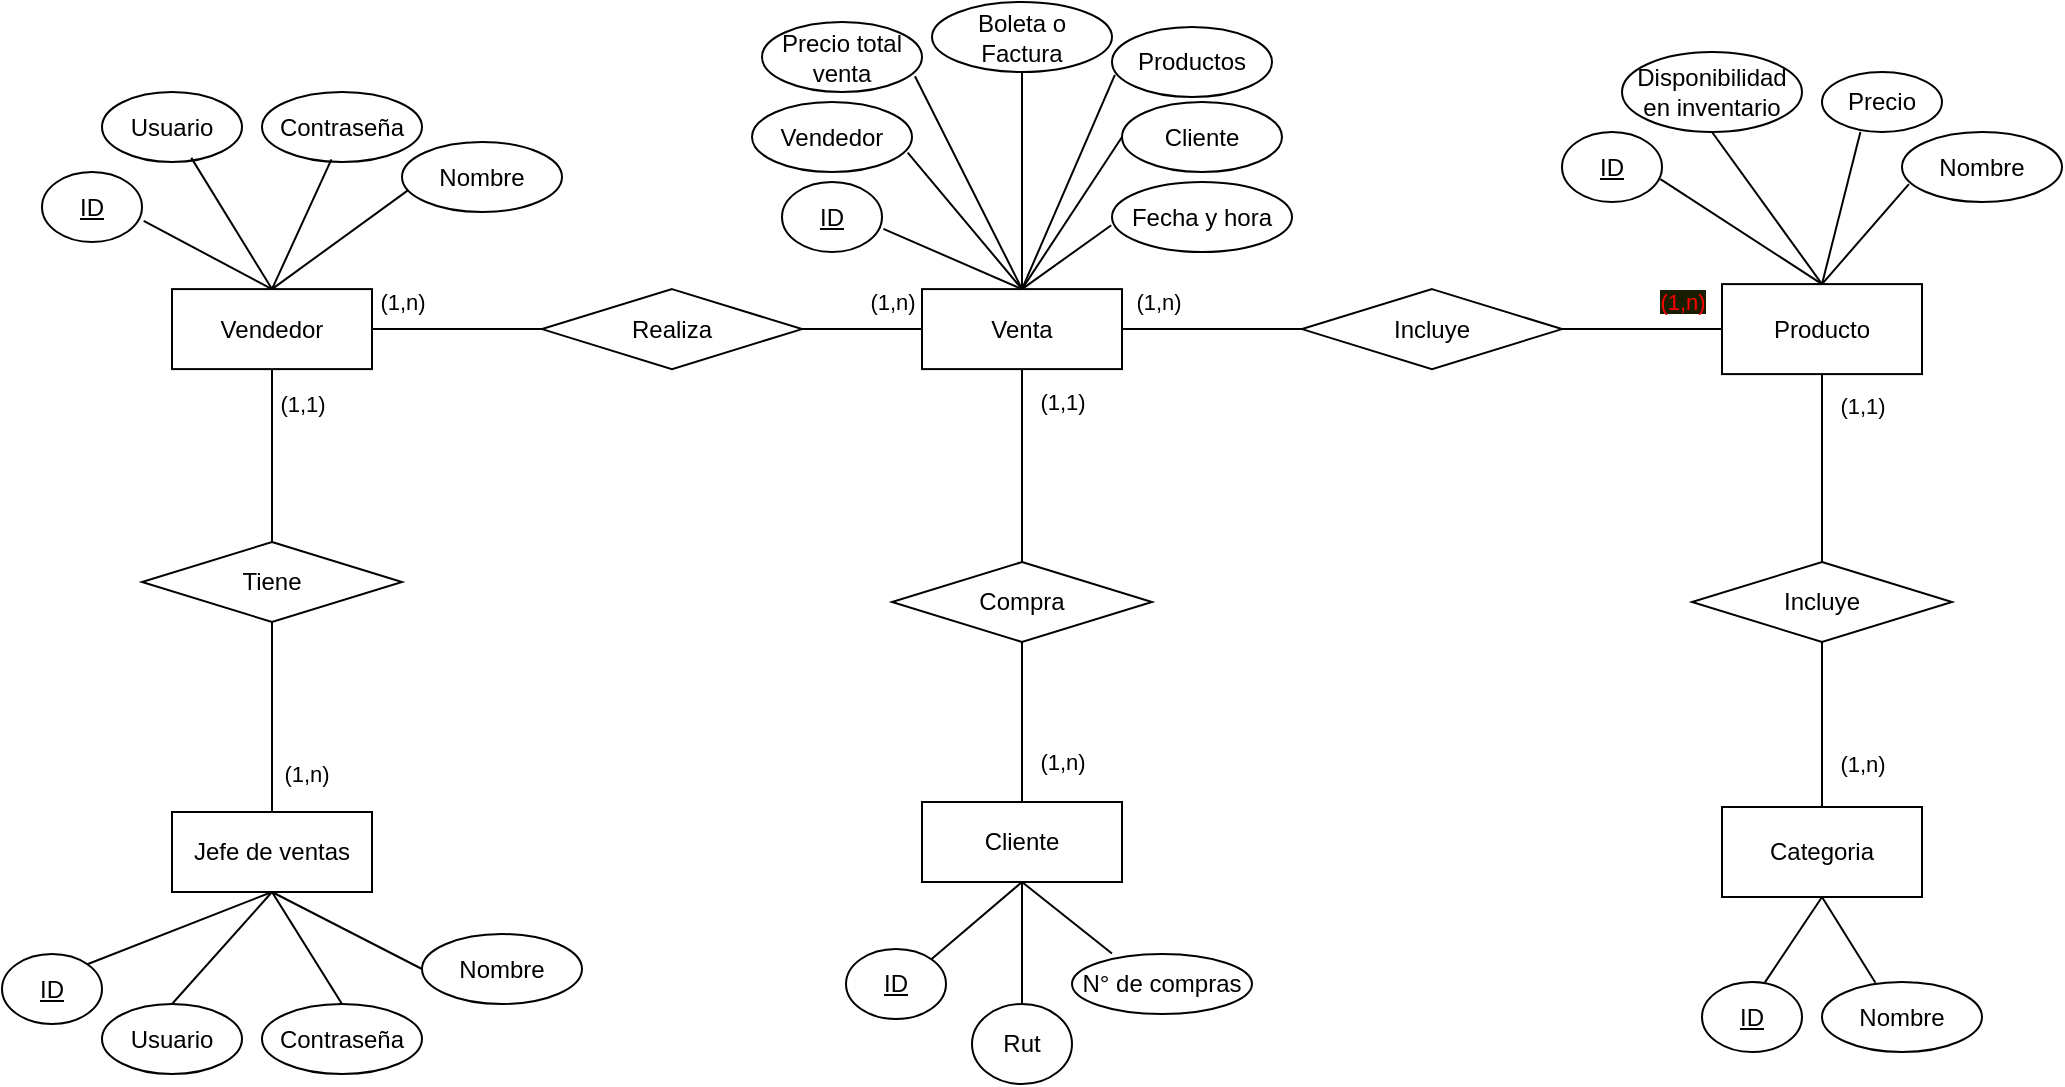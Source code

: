 <mxfile version="21.3.3" type="device">
  <diagram name="Page-1" id="74e2e168-ea6b-b213-b513-2b3c1d86103e">
    <mxGraphModel dx="1509" dy="785" grid="1" gridSize="10" guides="1" tooltips="1" connect="1" arrows="1" fold="1" page="1" pageScale="1" pageWidth="1100" pageHeight="850" background="none" math="0" shadow="0">
      <root>
        <mxCell id="0" />
        <mxCell id="1" parent="0" />
        <mxCell id="Qo5TcCkdi5H7ZfwQuHz0-1" value="Vendedor" style="rounded=0;whiteSpace=wrap;html=1;" parent="1" vertex="1">
          <mxGeometry x="125" y="193.55" width="100" height="40" as="geometry" />
        </mxCell>
        <mxCell id="Qo5TcCkdi5H7ZfwQuHz0-2" value="&lt;div&gt;Jefe de ventas&lt;/div&gt;" style="rounded=0;whiteSpace=wrap;html=1;" parent="1" vertex="1">
          <mxGeometry x="125" y="455" width="100" height="40" as="geometry" />
        </mxCell>
        <mxCell id="Qo5TcCkdi5H7ZfwQuHz0-3" value="Producto" style="rounded=0;whiteSpace=wrap;html=1;" parent="1" vertex="1">
          <mxGeometry x="900" y="191.05" width="100" height="45" as="geometry" />
        </mxCell>
        <mxCell id="Qo5TcCkdi5H7ZfwQuHz0-6" value="Venta" style="rounded=0;whiteSpace=wrap;html=1;" parent="1" vertex="1">
          <mxGeometry x="500" y="193.55" width="100" height="40" as="geometry" />
        </mxCell>
        <mxCell id="Qo5TcCkdi5H7ZfwQuHz0-8" value="Cliente" style="rounded=0;whiteSpace=wrap;html=1;" parent="1" vertex="1">
          <mxGeometry x="500" y="450" width="100" height="40" as="geometry" />
        </mxCell>
        <mxCell id="Qo5TcCkdi5H7ZfwQuHz0-9" value="" style="endArrow=none;html=1;rounded=0;entryX=1;entryY=0.5;entryDx=0;entryDy=0;exitX=0;exitY=0.5;exitDx=0;exitDy=0;" parent="1" source="Qo5TcCkdi5H7ZfwQuHz0-20" target="Qo5TcCkdi5H7ZfwQuHz0-1" edge="1">
          <mxGeometry width="50" height="50" relative="1" as="geometry">
            <mxPoint x="230" y="435" as="sourcePoint" />
            <mxPoint x="620" y="435" as="targetPoint" />
          </mxGeometry>
        </mxCell>
        <mxCell id="Qo5TcCkdi5H7ZfwQuHz0-91" value="(1,n)" style="edgeLabel;html=1;align=center;verticalAlign=middle;resizable=0;points=[];" parent="Qo5TcCkdi5H7ZfwQuHz0-9" vertex="1" connectable="0">
          <mxGeometry x="0.798" y="-2" relative="1" as="geometry">
            <mxPoint x="6" y="-12" as="offset" />
          </mxGeometry>
        </mxCell>
        <mxCell id="Qo5TcCkdi5H7ZfwQuHz0-11" value="" style="endArrow=none;html=1;rounded=0;exitX=0.5;exitY=0;exitDx=0;exitDy=0;entryX=0.5;entryY=1;entryDx=0;entryDy=0;" parent="1" source="Qo5TcCkdi5H7ZfwQuHz0-13" target="Qo5TcCkdi5H7ZfwQuHz0-1" edge="1">
          <mxGeometry width="50" height="50" relative="1" as="geometry">
            <mxPoint x="210" y="425" as="sourcePoint" />
            <mxPoint x="180" y="310" as="targetPoint" />
          </mxGeometry>
        </mxCell>
        <mxCell id="Qo5TcCkdi5H7ZfwQuHz0-94" value="(1,1)" style="edgeLabel;html=1;align=center;verticalAlign=middle;resizable=0;points=[];" parent="Qo5TcCkdi5H7ZfwQuHz0-11" vertex="1" connectable="0">
          <mxGeometry x="0.605" y="-3" relative="1" as="geometry">
            <mxPoint x="12" as="offset" />
          </mxGeometry>
        </mxCell>
        <mxCell id="zIO-TWlo7L_6RzzPlGAj-1" style="edgeStyle=orthogonalEdgeStyle;rounded=0;orthogonalLoop=1;jettySize=auto;html=1;exitX=0.5;exitY=1;exitDx=0;exitDy=0;entryX=0.5;entryY=0;entryDx=0;entryDy=0;strokeColor=none;" edge="1" parent="1" source="Qo5TcCkdi5H7ZfwQuHz0-13" target="Qo5TcCkdi5H7ZfwQuHz0-2">
          <mxGeometry relative="1" as="geometry" />
        </mxCell>
        <mxCell id="Qo5TcCkdi5H7ZfwQuHz0-13" value="Tiene" style="rhombus;whiteSpace=wrap;html=1;" parent="1" vertex="1">
          <mxGeometry x="110" y="320" width="130" height="40" as="geometry" />
        </mxCell>
        <mxCell id="Qo5TcCkdi5H7ZfwQuHz0-12" value="Compra" style="rhombus;whiteSpace=wrap;html=1;" parent="1" vertex="1">
          <mxGeometry x="485" y="330" width="130" height="40" as="geometry" />
        </mxCell>
        <mxCell id="Qo5TcCkdi5H7ZfwQuHz0-22" value="" style="endArrow=none;html=1;rounded=0;entryX=1;entryY=0.5;entryDx=0;entryDy=0;exitX=0;exitY=0.5;exitDx=0;exitDy=0;" parent="1" source="Qo5TcCkdi5H7ZfwQuHz0-6" target="Qo5TcCkdi5H7ZfwQuHz0-20" edge="1">
          <mxGeometry width="50" height="50" relative="1" as="geometry">
            <mxPoint x="500" y="455" as="sourcePoint" />
            <mxPoint x="280" y="455" as="targetPoint" />
          </mxGeometry>
        </mxCell>
        <mxCell id="Qo5TcCkdi5H7ZfwQuHz0-20" value="Realiza" style="rhombus;whiteSpace=wrap;html=1;" parent="1" vertex="1">
          <mxGeometry x="310" y="193.55" width="130" height="40" as="geometry" />
        </mxCell>
        <mxCell id="Qo5TcCkdi5H7ZfwQuHz0-23" value="" style="endArrow=none;html=1;rounded=0;exitX=0;exitY=0.5;exitDx=0;exitDy=0;entryX=1;entryY=0.5;entryDx=0;entryDy=0;" parent="1" source="Qo5TcCkdi5H7ZfwQuHz0-24" target="Qo5TcCkdi5H7ZfwQuHz0-6" edge="1">
          <mxGeometry width="50" height="50" relative="1" as="geometry">
            <mxPoint x="240" y="685" as="sourcePoint" />
            <mxPoint x="240" y="485" as="targetPoint" />
          </mxGeometry>
        </mxCell>
        <mxCell id="Qo5TcCkdi5H7ZfwQuHz0-97" value="(1,n)" style="edgeLabel;html=1;align=center;verticalAlign=middle;resizable=0;points=[];" parent="Qo5TcCkdi5H7ZfwQuHz0-23" vertex="1" connectable="0">
          <mxGeometry x="0.342" y="1" relative="1" as="geometry">
            <mxPoint x="-12" y="-15" as="offset" />
          </mxGeometry>
        </mxCell>
        <mxCell id="Qo5TcCkdi5H7ZfwQuHz0-26" value="" style="endArrow=none;html=1;rounded=0;exitX=0;exitY=0.5;exitDx=0;exitDy=0;entryX=1;entryY=0.5;entryDx=0;entryDy=0;" parent="1" source="Qo5TcCkdi5H7ZfwQuHz0-3" target="Qo5TcCkdi5H7ZfwQuHz0-24" edge="1">
          <mxGeometry width="50" height="50" relative="1" as="geometry">
            <mxPoint x="860" y="212.5" as="sourcePoint" />
            <mxPoint x="820" y="212.5" as="targetPoint" />
          </mxGeometry>
        </mxCell>
        <mxCell id="Qo5TcCkdi5H7ZfwQuHz0-98" value="&lt;font color=&quot;#ff0000&quot;&gt;&lt;span style=&quot;background-color: rgb(25, 29, 2);&quot;&gt;(1,n)&lt;/span&gt;&lt;/font&gt;" style="edgeLabel;html=1;align=center;verticalAlign=middle;resizable=0;points=[];" parent="Qo5TcCkdi5H7ZfwQuHz0-26" vertex="1" connectable="0">
          <mxGeometry x="0.359" y="1" relative="1" as="geometry">
            <mxPoint x="34" y="-15" as="offset" />
          </mxGeometry>
        </mxCell>
        <mxCell id="Qo5TcCkdi5H7ZfwQuHz0-24" value="Incluye" style="rhombus;whiteSpace=wrap;html=1;" parent="1" vertex="1">
          <mxGeometry x="690" y="193.55" width="130" height="40" as="geometry" />
        </mxCell>
        <mxCell id="Qo5TcCkdi5H7ZfwQuHz0-27" value="&lt;u&gt;ID&lt;/u&gt;" style="ellipse;whiteSpace=wrap;html=1;" parent="1" vertex="1">
          <mxGeometry x="60" y="135" width="50" height="35" as="geometry" />
        </mxCell>
        <mxCell id="Qo5TcCkdi5H7ZfwQuHz0-28" value="Usuario" style="ellipse;whiteSpace=wrap;html=1;" parent="1" vertex="1">
          <mxGeometry x="90" y="95" width="70" height="35" as="geometry" />
        </mxCell>
        <mxCell id="Qo5TcCkdi5H7ZfwQuHz0-29" value="Nombre" style="ellipse;whiteSpace=wrap;html=1;" parent="1" vertex="1">
          <mxGeometry x="240" y="120" width="80" height="35" as="geometry" />
        </mxCell>
        <mxCell id="Qo5TcCkdi5H7ZfwQuHz0-30" value="Contraseña" style="ellipse;whiteSpace=wrap;html=1;" parent="1" vertex="1">
          <mxGeometry x="170" y="95" width="80" height="35" as="geometry" />
        </mxCell>
        <mxCell id="Qo5TcCkdi5H7ZfwQuHz0-31" value="" style="endArrow=none;html=1;rounded=0;exitX=0.5;exitY=0;exitDx=0;exitDy=0;entryX=1.017;entryY=0.699;entryDx=0;entryDy=0;entryPerimeter=0;" parent="1" source="Qo5TcCkdi5H7ZfwQuHz0-1" target="Qo5TcCkdi5H7ZfwQuHz0-27" edge="1">
          <mxGeometry width="50" height="50" relative="1" as="geometry">
            <mxPoint x="150" y="280" as="sourcePoint" />
            <mxPoint x="110" y="220" as="targetPoint" />
          </mxGeometry>
        </mxCell>
        <mxCell id="Qo5TcCkdi5H7ZfwQuHz0-32" value="" style="endArrow=none;html=1;rounded=0;exitX=0.5;exitY=0;exitDx=0;exitDy=0;entryX=0.638;entryY=0.941;entryDx=0;entryDy=0;entryPerimeter=0;" parent="1" source="Qo5TcCkdi5H7ZfwQuHz0-1" target="Qo5TcCkdi5H7ZfwQuHz0-28" edge="1">
          <mxGeometry width="50" height="50" relative="1" as="geometry">
            <mxPoint x="240" y="205" as="sourcePoint" />
            <mxPoint x="141" y="184" as="targetPoint" />
          </mxGeometry>
        </mxCell>
        <mxCell id="Qo5TcCkdi5H7ZfwQuHz0-33" value="" style="endArrow=none;html=1;rounded=0;exitX=0.5;exitY=0;exitDx=0;exitDy=0;entryX=0.434;entryY=0.963;entryDx=0;entryDy=0;entryPerimeter=0;" parent="1" source="Qo5TcCkdi5H7ZfwQuHz0-1" target="Qo5TcCkdi5H7ZfwQuHz0-30" edge="1">
          <mxGeometry width="50" height="50" relative="1" as="geometry">
            <mxPoint x="240" y="205" as="sourcePoint" />
            <mxPoint x="185" y="153" as="targetPoint" />
          </mxGeometry>
        </mxCell>
        <mxCell id="Qo5TcCkdi5H7ZfwQuHz0-34" value="" style="endArrow=none;html=1;rounded=0;entryX=0.5;entryY=0;entryDx=0;entryDy=0;exitX=0.039;exitY=0.687;exitDx=0;exitDy=0;exitPerimeter=0;" parent="1" source="Qo5TcCkdi5H7ZfwQuHz0-29" target="Qo5TcCkdi5H7ZfwQuHz0-1" edge="1">
          <mxGeometry width="50" height="50" relative="1" as="geometry">
            <mxPoint x="240" y="150" as="sourcePoint" />
            <mxPoint x="195" y="163" as="targetPoint" />
          </mxGeometry>
        </mxCell>
        <mxCell id="Qo5TcCkdi5H7ZfwQuHz0-39" value="&lt;u&gt;ID&lt;/u&gt;" style="ellipse;whiteSpace=wrap;html=1;" parent="1" vertex="1">
          <mxGeometry x="40" y="526" width="50" height="35" as="geometry" />
        </mxCell>
        <mxCell id="Qo5TcCkdi5H7ZfwQuHz0-40" value="Usuario" style="ellipse;whiteSpace=wrap;html=1;" parent="1" vertex="1">
          <mxGeometry x="90" y="551" width="70" height="35" as="geometry" />
        </mxCell>
        <mxCell id="Qo5TcCkdi5H7ZfwQuHz0-41" value="Nombre" style="ellipse;whiteSpace=wrap;html=1;" parent="1" vertex="1">
          <mxGeometry x="250" y="516" width="80" height="35" as="geometry" />
        </mxCell>
        <mxCell id="Qo5TcCkdi5H7ZfwQuHz0-42" value="Contraseña" style="ellipse;whiteSpace=wrap;html=1;" parent="1" vertex="1">
          <mxGeometry x="170" y="551" width="80" height="35" as="geometry" />
        </mxCell>
        <mxCell id="Qo5TcCkdi5H7ZfwQuHz0-43" value="" style="endArrow=none;html=1;rounded=0;entryX=0.5;entryY=1;entryDx=0;entryDy=0;exitX=0;exitY=0.5;exitDx=0;exitDy=0;" parent="1" source="Qo5TcCkdi5H7ZfwQuHz0-41" target="Qo5TcCkdi5H7ZfwQuHz0-2" edge="1">
          <mxGeometry width="50" height="50" relative="1" as="geometry">
            <mxPoint x="250" y="533.5" as="sourcePoint" />
            <mxPoint x="470" y="446" as="targetPoint" />
          </mxGeometry>
        </mxCell>
        <mxCell id="Qo5TcCkdi5H7ZfwQuHz0-44" value="" style="endArrow=none;html=1;rounded=0;entryX=0.5;entryY=1;entryDx=0;entryDy=0;exitX=0.5;exitY=0;exitDx=0;exitDy=0;" parent="1" source="Qo5TcCkdi5H7ZfwQuHz0-42" target="Qo5TcCkdi5H7ZfwQuHz0-2" edge="1">
          <mxGeometry width="50" height="50" relative="1" as="geometry">
            <mxPoint x="271" y="531" as="sourcePoint" />
            <mxPoint x="190" y="511" as="targetPoint" />
          </mxGeometry>
        </mxCell>
        <mxCell id="Qo5TcCkdi5H7ZfwQuHz0-45" value="" style="endArrow=none;html=1;rounded=0;entryX=0.5;entryY=1;entryDx=0;entryDy=0;exitX=0.5;exitY=0;exitDx=0;exitDy=0;" parent="1" source="Qo5TcCkdi5H7ZfwQuHz0-40" target="Qo5TcCkdi5H7ZfwQuHz0-2" edge="1">
          <mxGeometry width="50" height="50" relative="1" as="geometry">
            <mxPoint x="281" y="541" as="sourcePoint" />
            <mxPoint x="200" y="521" as="targetPoint" />
          </mxGeometry>
        </mxCell>
        <mxCell id="Qo5TcCkdi5H7ZfwQuHz0-46" value="" style="endArrow=none;html=1;rounded=0;entryX=0.5;entryY=1;entryDx=0;entryDy=0;exitX=1;exitY=0;exitDx=0;exitDy=0;" parent="1" source="Qo5TcCkdi5H7ZfwQuHz0-39" target="Qo5TcCkdi5H7ZfwQuHz0-2" edge="1">
          <mxGeometry width="50" height="50" relative="1" as="geometry">
            <mxPoint x="291" y="551" as="sourcePoint" />
            <mxPoint x="210" y="531" as="targetPoint" />
          </mxGeometry>
        </mxCell>
        <mxCell id="Qo5TcCkdi5H7ZfwQuHz0-47" value="Precio total venta" style="ellipse;whiteSpace=wrap;html=1;" parent="1" vertex="1">
          <mxGeometry x="420" y="60" width="80" height="35" as="geometry" />
        </mxCell>
        <mxCell id="Qo5TcCkdi5H7ZfwQuHz0-48" value="Vendedor" style="ellipse;whiteSpace=wrap;html=1;" parent="1" vertex="1">
          <mxGeometry x="415" y="100" width="80" height="35" as="geometry" />
        </mxCell>
        <mxCell id="Qo5TcCkdi5H7ZfwQuHz0-49" value="Cliente" style="ellipse;whiteSpace=wrap;html=1;" parent="1" vertex="1">
          <mxGeometry x="600" y="100" width="80" height="35" as="geometry" />
        </mxCell>
        <mxCell id="Qo5TcCkdi5H7ZfwQuHz0-50" value="Fecha y hora" style="ellipse;whiteSpace=wrap;html=1;" parent="1" vertex="1">
          <mxGeometry x="595" y="140" width="90" height="35" as="geometry" />
        </mxCell>
        <mxCell id="Qo5TcCkdi5H7ZfwQuHz0-51" value="&lt;u&gt;ID&lt;/u&gt;" style="ellipse;whiteSpace=wrap;html=1;" parent="1" vertex="1">
          <mxGeometry x="430" y="140" width="50" height="35" as="geometry" />
        </mxCell>
        <mxCell id="Qo5TcCkdi5H7ZfwQuHz0-58" value="Productos" style="ellipse;whiteSpace=wrap;html=1;" parent="1" vertex="1">
          <mxGeometry x="595" y="62.5" width="80" height="35" as="geometry" />
        </mxCell>
        <mxCell id="Qo5TcCkdi5H7ZfwQuHz0-64" value="Boleta o Factura" style="ellipse;whiteSpace=wrap;html=1;" parent="1" vertex="1">
          <mxGeometry x="505" y="50" width="90" height="35" as="geometry" />
        </mxCell>
        <mxCell id="Qo5TcCkdi5H7ZfwQuHz0-78" value="&lt;u&gt;ID&lt;/u&gt;" style="ellipse;whiteSpace=wrap;html=1;" parent="1" vertex="1">
          <mxGeometry x="820" y="115.0" width="50" height="35" as="geometry" />
        </mxCell>
        <mxCell id="Qo5TcCkdi5H7ZfwQuHz0-79" value="Disponibilidad en inventario" style="ellipse;whiteSpace=wrap;html=1;" parent="1" vertex="1">
          <mxGeometry x="850" y="75.0" width="90" height="40" as="geometry" />
        </mxCell>
        <mxCell id="Qo5TcCkdi5H7ZfwQuHz0-80" value="Precio" style="ellipse;whiteSpace=wrap;html=1;" parent="1" vertex="1">
          <mxGeometry x="950" y="85.0" width="60" height="30" as="geometry" />
        </mxCell>
        <mxCell id="Qo5TcCkdi5H7ZfwQuHz0-81" value="" style="endArrow=none;html=1;rounded=0;entryX=0.5;entryY=1;entryDx=0;entryDy=0;exitX=0.5;exitY=0;exitDx=0;exitDy=0;" parent="1" source="Qo5TcCkdi5H7ZfwQuHz0-3" target="Qo5TcCkdi5H7ZfwQuHz0-79" edge="1">
          <mxGeometry width="50" height="50" relative="1" as="geometry">
            <mxPoint x="650" y="-17.5" as="sourcePoint" />
            <mxPoint x="685" y="-4.5" as="targetPoint" />
          </mxGeometry>
        </mxCell>
        <mxCell id="Qo5TcCkdi5H7ZfwQuHz0-82" value="" style="endArrow=none;html=1;rounded=0;entryX=0.984;entryY=0.674;entryDx=0;entryDy=0;exitX=0.5;exitY=0;exitDx=0;exitDy=0;entryPerimeter=0;" parent="1" source="Qo5TcCkdi5H7ZfwQuHz0-3" target="Qo5TcCkdi5H7ZfwQuHz0-78" edge="1">
          <mxGeometry width="50" height="50" relative="1" as="geometry">
            <mxPoint x="910" y="187.5" as="sourcePoint" />
            <mxPoint x="920" y="147.5" as="targetPoint" />
          </mxGeometry>
        </mxCell>
        <mxCell id="Qo5TcCkdi5H7ZfwQuHz0-83" value="" style="endArrow=none;html=1;rounded=0;entryX=0.32;entryY=0.999;entryDx=0;entryDy=0;exitX=0.5;exitY=0;exitDx=0;exitDy=0;entryPerimeter=0;" parent="1" source="Qo5TcCkdi5H7ZfwQuHz0-3" target="Qo5TcCkdi5H7ZfwQuHz0-80" edge="1">
          <mxGeometry width="50" height="50" relative="1" as="geometry">
            <mxPoint x="930" y="212.5" as="sourcePoint" />
            <mxPoint x="930" y="157.5" as="targetPoint" />
          </mxGeometry>
        </mxCell>
        <mxCell id="Qo5TcCkdi5H7ZfwQuHz0-84" value="&lt;u&gt;ID&lt;/u&gt;" style="ellipse;whiteSpace=wrap;html=1;" parent="1" vertex="1">
          <mxGeometry x="462" y="523.5" width="50" height="35" as="geometry" />
        </mxCell>
        <mxCell id="Qo5TcCkdi5H7ZfwQuHz0-85" value="Rut" style="ellipse;whiteSpace=wrap;html=1;" parent="1" vertex="1">
          <mxGeometry x="525" y="551" width="50" height="40" as="geometry" />
        </mxCell>
        <mxCell id="Qo5TcCkdi5H7ZfwQuHz0-86" value="N° de compras" style="ellipse;whiteSpace=wrap;html=1;" parent="1" vertex="1">
          <mxGeometry x="575" y="526" width="90" height="30" as="geometry" />
        </mxCell>
        <mxCell id="Qo5TcCkdi5H7ZfwQuHz0-88" value="" style="endArrow=none;html=1;rounded=0;entryX=0.5;entryY=0;entryDx=0;entryDy=0;exitX=0.5;exitY=1;exitDx=0;exitDy=0;" parent="1" source="Qo5TcCkdi5H7ZfwQuHz0-8" target="Qo5TcCkdi5H7ZfwQuHz0-85" edge="1">
          <mxGeometry width="50" height="50" relative="1" as="geometry">
            <mxPoint x="890" y="395" as="sourcePoint" />
            <mxPoint x="880" y="410" as="targetPoint" />
          </mxGeometry>
        </mxCell>
        <mxCell id="Qo5TcCkdi5H7ZfwQuHz0-89" value="" style="endArrow=none;html=1;rounded=0;exitX=1;exitY=0;exitDx=0;exitDy=0;entryX=0.5;entryY=1;entryDx=0;entryDy=0;" parent="1" source="Qo5TcCkdi5H7ZfwQuHz0-84" target="Qo5TcCkdi5H7ZfwQuHz0-8" edge="1">
          <mxGeometry width="50" height="50" relative="1" as="geometry">
            <mxPoint x="910" y="468.55" as="sourcePoint" />
            <mxPoint x="850" y="400" as="targetPoint" />
          </mxGeometry>
        </mxCell>
        <mxCell id="Qo5TcCkdi5H7ZfwQuHz0-90" value="" style="endArrow=none;html=1;rounded=0;exitX=0.222;exitY=-0.008;exitDx=0;exitDy=0;entryX=0.5;entryY=1;entryDx=0;entryDy=0;exitPerimeter=0;" parent="1" source="Qo5TcCkdi5H7ZfwQuHz0-86" target="Qo5TcCkdi5H7ZfwQuHz0-8" edge="1">
          <mxGeometry width="50" height="50" relative="1" as="geometry">
            <mxPoint x="920" y="478.55" as="sourcePoint" />
            <mxPoint x="910" y="400" as="targetPoint" />
          </mxGeometry>
        </mxCell>
        <mxCell id="zIO-TWlo7L_6RzzPlGAj-2" value="" style="endArrow=none;html=1;rounded=0;exitX=0.5;exitY=0;exitDx=0;exitDy=0;entryX=0.5;entryY=1;entryDx=0;entryDy=0;" edge="1" parent="1" source="Qo5TcCkdi5H7ZfwQuHz0-2" target="Qo5TcCkdi5H7ZfwQuHz0-13">
          <mxGeometry width="50" height="50" relative="1" as="geometry">
            <mxPoint x="190" y="331" as="sourcePoint" />
            <mxPoint x="240" y="170" as="targetPoint" />
          </mxGeometry>
        </mxCell>
        <mxCell id="zIO-TWlo7L_6RzzPlGAj-3" value="(1,n)" style="edgeLabel;html=1;align=center;verticalAlign=middle;resizable=0;points=[];" vertex="1" connectable="0" parent="zIO-TWlo7L_6RzzPlGAj-2">
          <mxGeometry x="-0.595" relative="1" as="geometry">
            <mxPoint x="17" as="offset" />
          </mxGeometry>
        </mxCell>
        <mxCell id="zIO-TWlo7L_6RzzPlGAj-5" value="" style="endArrow=none;html=1;rounded=0;entryX=0.5;entryY=1;entryDx=0;entryDy=0;exitX=0.5;exitY=0;exitDx=0;exitDy=0;" edge="1" parent="1" source="Qo5TcCkdi5H7ZfwQuHz0-8" target="Qo5TcCkdi5H7ZfwQuHz0-12">
          <mxGeometry width="50" height="50" relative="1" as="geometry">
            <mxPoint x="715" y="550" as="sourcePoint" />
            <mxPoint x="630" y="470" as="targetPoint" />
          </mxGeometry>
        </mxCell>
        <mxCell id="zIO-TWlo7L_6RzzPlGAj-6" value="(1,n)" style="edgeLabel;html=1;align=center;verticalAlign=middle;resizable=0;points=[];" vertex="1" connectable="0" parent="zIO-TWlo7L_6RzzPlGAj-5">
          <mxGeometry x="0.798" y="-2" relative="1" as="geometry">
            <mxPoint x="18" y="52" as="offset" />
          </mxGeometry>
        </mxCell>
        <mxCell id="zIO-TWlo7L_6RzzPlGAj-7" value="" style="endArrow=none;html=1;rounded=0;exitX=0.5;exitY=0;exitDx=0;exitDy=0;entryX=0.5;entryY=1;entryDx=0;entryDy=0;" edge="1" parent="1" source="Qo5TcCkdi5H7ZfwQuHz0-12" target="Qo5TcCkdi5H7ZfwQuHz0-6">
          <mxGeometry width="50" height="50" relative="1" as="geometry">
            <mxPoint x="989.41" y="540" as="sourcePoint" />
            <mxPoint x="870" y="635" as="targetPoint" />
          </mxGeometry>
        </mxCell>
        <mxCell id="zIO-TWlo7L_6RzzPlGAj-8" value="(1,1)" style="edgeLabel;html=1;align=center;verticalAlign=middle;resizable=0;points=[];" vertex="1" connectable="0" parent="zIO-TWlo7L_6RzzPlGAj-7">
          <mxGeometry x="0.798" y="-2" relative="1" as="geometry">
            <mxPoint x="18" y="6" as="offset" />
          </mxGeometry>
        </mxCell>
        <mxCell id="zIO-TWlo7L_6RzzPlGAj-9" value="Categoria" style="rounded=0;whiteSpace=wrap;html=1;" vertex="1" parent="1">
          <mxGeometry x="900" y="452.5" width="100" height="45" as="geometry" />
        </mxCell>
        <mxCell id="zIO-TWlo7L_6RzzPlGAj-10" value="&lt;u&gt;ID&lt;/u&gt;" style="ellipse;whiteSpace=wrap;html=1;" vertex="1" parent="1">
          <mxGeometry x="890" y="540" width="50" height="35" as="geometry" />
        </mxCell>
        <mxCell id="zIO-TWlo7L_6RzzPlGAj-12" value="Nombre" style="ellipse;whiteSpace=wrap;html=1;" vertex="1" parent="1">
          <mxGeometry x="990" y="115" width="80" height="35" as="geometry" />
        </mxCell>
        <mxCell id="zIO-TWlo7L_6RzzPlGAj-13" value="Nombre" style="ellipse;whiteSpace=wrap;html=1;" vertex="1" parent="1">
          <mxGeometry x="950" y="540" width="80" height="35" as="geometry" />
        </mxCell>
        <mxCell id="zIO-TWlo7L_6RzzPlGAj-16" value="(1,n)" style="edgeLabel;html=1;align=center;verticalAlign=middle;resizable=0;points=[];" vertex="1" connectable="0" parent="1">
          <mxGeometry x="485.001" y="200.0" as="geometry" />
        </mxCell>
        <mxCell id="zIO-TWlo7L_6RzzPlGAj-17" value="" style="endArrow=none;html=1;rounded=0;entryX=0.5;entryY=0;entryDx=0;entryDy=0;exitX=0.5;exitY=1;exitDx=0;exitDy=0;" edge="1" parent="1" source="Qo5TcCkdi5H7ZfwQuHz0-64" target="Qo5TcCkdi5H7ZfwQuHz0-6">
          <mxGeometry width="50" height="50" relative="1" as="geometry">
            <mxPoint x="540" y="270" as="sourcePoint" />
            <mxPoint x="590" y="220" as="targetPoint" />
          </mxGeometry>
        </mxCell>
        <mxCell id="zIO-TWlo7L_6RzzPlGAj-18" value="" style="endArrow=none;html=1;rounded=0;entryX=0.5;entryY=0;entryDx=0;entryDy=0;exitX=0.956;exitY=0.774;exitDx=0;exitDy=0;exitPerimeter=0;" edge="1" parent="1" source="Qo5TcCkdi5H7ZfwQuHz0-47" target="Qo5TcCkdi5H7ZfwQuHz0-6">
          <mxGeometry width="50" height="50" relative="1" as="geometry">
            <mxPoint x="560" y="95" as="sourcePoint" />
            <mxPoint x="560" y="204" as="targetPoint" />
          </mxGeometry>
        </mxCell>
        <mxCell id="zIO-TWlo7L_6RzzPlGAj-19" value="" style="endArrow=none;html=1;rounded=0;entryX=0.5;entryY=0;entryDx=0;entryDy=0;exitX=0.018;exitY=0.685;exitDx=0;exitDy=0;exitPerimeter=0;" edge="1" parent="1" source="Qo5TcCkdi5H7ZfwQuHz0-58" target="Qo5TcCkdi5H7ZfwQuHz0-6">
          <mxGeometry width="50" height="50" relative="1" as="geometry">
            <mxPoint x="570" y="105" as="sourcePoint" />
            <mxPoint x="570" y="214" as="targetPoint" />
          </mxGeometry>
        </mxCell>
        <mxCell id="zIO-TWlo7L_6RzzPlGAj-20" value="" style="endArrow=none;html=1;rounded=0;entryX=0.5;entryY=0;entryDx=0;entryDy=0;exitX=0;exitY=0.5;exitDx=0;exitDy=0;" edge="1" parent="1" source="Qo5TcCkdi5H7ZfwQuHz0-49" target="Qo5TcCkdi5H7ZfwQuHz0-6">
          <mxGeometry width="50" height="50" relative="1" as="geometry">
            <mxPoint x="580" y="115" as="sourcePoint" />
            <mxPoint x="580" y="224" as="targetPoint" />
          </mxGeometry>
        </mxCell>
        <mxCell id="zIO-TWlo7L_6RzzPlGAj-21" value="" style="endArrow=none;html=1;rounded=0;entryX=0.5;entryY=0;entryDx=0;entryDy=0;exitX=-0.004;exitY=0.618;exitDx=0;exitDy=0;exitPerimeter=0;" edge="1" parent="1" source="Qo5TcCkdi5H7ZfwQuHz0-50" target="Qo5TcCkdi5H7ZfwQuHz0-6">
          <mxGeometry width="50" height="50" relative="1" as="geometry">
            <mxPoint x="590" y="125" as="sourcePoint" />
            <mxPoint x="590" y="234" as="targetPoint" />
          </mxGeometry>
        </mxCell>
        <mxCell id="zIO-TWlo7L_6RzzPlGAj-22" value="" style="endArrow=none;html=1;rounded=0;entryX=0.5;entryY=0;entryDx=0;entryDy=0;exitX=0.973;exitY=0.722;exitDx=0;exitDy=0;exitPerimeter=0;" edge="1" parent="1" source="Qo5TcCkdi5H7ZfwQuHz0-48" target="Qo5TcCkdi5H7ZfwQuHz0-6">
          <mxGeometry width="50" height="50" relative="1" as="geometry">
            <mxPoint x="600" y="135" as="sourcePoint" />
            <mxPoint x="600" y="244" as="targetPoint" />
          </mxGeometry>
        </mxCell>
        <mxCell id="zIO-TWlo7L_6RzzPlGAj-24" value="" style="endArrow=none;html=1;rounded=0;entryX=0.5;entryY=0;entryDx=0;entryDy=0;exitX=1.014;exitY=0.67;exitDx=0;exitDy=0;exitPerimeter=0;" edge="1" parent="1" source="Qo5TcCkdi5H7ZfwQuHz0-51" target="Qo5TcCkdi5H7ZfwQuHz0-6">
          <mxGeometry width="50" height="50" relative="1" as="geometry">
            <mxPoint x="610" y="145" as="sourcePoint" />
            <mxPoint x="610" y="254" as="targetPoint" />
          </mxGeometry>
        </mxCell>
        <mxCell id="zIO-TWlo7L_6RzzPlGAj-25" value="" style="endArrow=none;html=1;rounded=0;entryX=0.5;entryY=0;entryDx=0;entryDy=0;exitX=0.043;exitY=0.744;exitDx=0;exitDy=0;exitPerimeter=0;" edge="1" parent="1" source="zIO-TWlo7L_6RzzPlGAj-12" target="Qo5TcCkdi5H7ZfwQuHz0-3">
          <mxGeometry width="50" height="50" relative="1" as="geometry">
            <mxPoint x="620" y="155" as="sourcePoint" />
            <mxPoint x="620" y="264" as="targetPoint" />
          </mxGeometry>
        </mxCell>
        <mxCell id="zIO-TWlo7L_6RzzPlGAj-27" value="" style="endArrow=none;html=1;rounded=0;exitX=0.5;exitY=1;exitDx=0;exitDy=0;entryX=0.626;entryY=0.012;entryDx=0;entryDy=0;entryPerimeter=0;" edge="1" parent="1" source="zIO-TWlo7L_6RzzPlGAj-9" target="zIO-TWlo7L_6RzzPlGAj-10">
          <mxGeometry width="50" height="50" relative="1" as="geometry">
            <mxPoint x="867.5" y="597" as="sourcePoint" />
            <mxPoint x="822.5" y="561" as="targetPoint" />
          </mxGeometry>
        </mxCell>
        <mxCell id="zIO-TWlo7L_6RzzPlGAj-29" value="" style="endArrow=none;html=1;rounded=0;exitX=0.5;exitY=1;exitDx=0;exitDy=0;entryX=0.334;entryY=0.012;entryDx=0;entryDy=0;entryPerimeter=0;" edge="1" parent="1" source="zIO-TWlo7L_6RzzPlGAj-9" target="zIO-TWlo7L_6RzzPlGAj-13">
          <mxGeometry width="50" height="50" relative="1" as="geometry">
            <mxPoint x="960" y="508" as="sourcePoint" />
            <mxPoint x="931" y="550" as="targetPoint" />
          </mxGeometry>
        </mxCell>
        <mxCell id="zIO-TWlo7L_6RzzPlGAj-30" value="Incluye" style="rhombus;whiteSpace=wrap;html=1;" vertex="1" parent="1">
          <mxGeometry x="885" y="330" width="130" height="40" as="geometry" />
        </mxCell>
        <mxCell id="zIO-TWlo7L_6RzzPlGAj-31" value="" style="endArrow=none;html=1;rounded=0;entryX=0.5;entryY=1;entryDx=0;entryDy=0;exitX=0.5;exitY=0;exitDx=0;exitDy=0;" edge="1" parent="1" source="zIO-TWlo7L_6RzzPlGAj-9" target="zIO-TWlo7L_6RzzPlGAj-30">
          <mxGeometry width="50" height="50" relative="1" as="geometry">
            <mxPoint x="560" y="460" as="sourcePoint" />
            <mxPoint x="560" y="380" as="targetPoint" />
          </mxGeometry>
        </mxCell>
        <mxCell id="zIO-TWlo7L_6RzzPlGAj-32" value="(1,n)" style="edgeLabel;html=1;align=center;verticalAlign=middle;resizable=0;points=[];" vertex="1" connectable="0" parent="zIO-TWlo7L_6RzzPlGAj-31">
          <mxGeometry x="0.798" y="-2" relative="1" as="geometry">
            <mxPoint x="18" y="52" as="offset" />
          </mxGeometry>
        </mxCell>
        <mxCell id="zIO-TWlo7L_6RzzPlGAj-33" value="" style="endArrow=none;html=1;rounded=0;exitX=0.5;exitY=0;exitDx=0;exitDy=0;entryX=0.5;entryY=1;entryDx=0;entryDy=0;" edge="1" parent="1" source="zIO-TWlo7L_6RzzPlGAj-30" target="Qo5TcCkdi5H7ZfwQuHz0-3">
          <mxGeometry width="50" height="50" relative="1" as="geometry">
            <mxPoint x="920" y="340" as="sourcePoint" />
            <mxPoint x="920" y="244" as="targetPoint" />
          </mxGeometry>
        </mxCell>
        <mxCell id="zIO-TWlo7L_6RzzPlGAj-34" value="(1,1)" style="edgeLabel;html=1;align=center;verticalAlign=middle;resizable=0;points=[];" vertex="1" connectable="0" parent="zIO-TWlo7L_6RzzPlGAj-33">
          <mxGeometry x="0.798" y="-2" relative="1" as="geometry">
            <mxPoint x="18" y="6" as="offset" />
          </mxGeometry>
        </mxCell>
      </root>
    </mxGraphModel>
  </diagram>
</mxfile>
